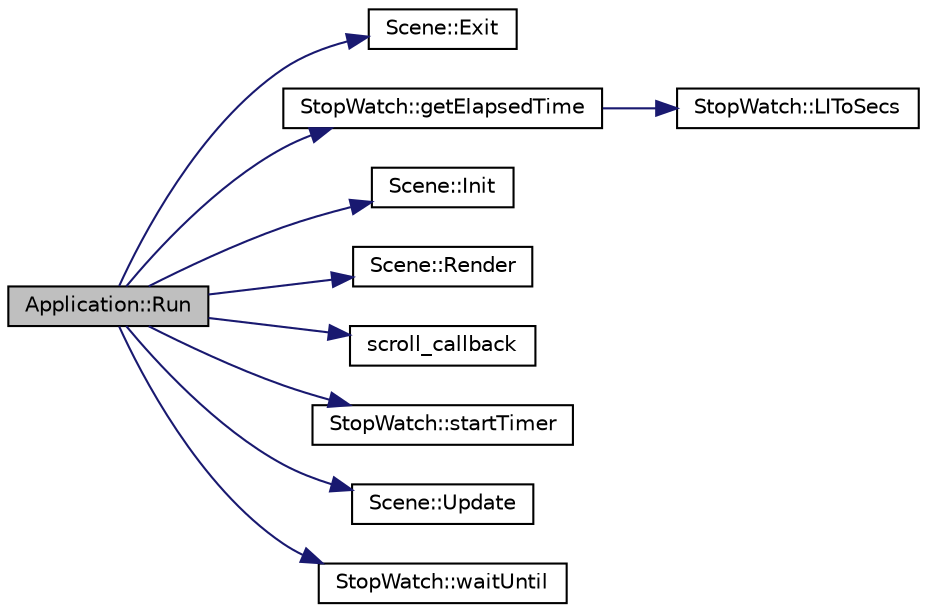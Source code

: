 digraph "Application::Run"
{
  bgcolor="transparent";
  edge [fontname="Helvetica",fontsize="10",labelfontname="Helvetica",labelfontsize="10"];
  node [fontname="Helvetica",fontsize="10",shape=record];
  rankdir="LR";
  Node1 [label="Application::Run",height=0.2,width=0.4,color="black", fillcolor="grey75", style="filled", fontcolor="black"];
  Node1 -> Node2 [color="midnightblue",fontsize="10",style="solid",fontname="Helvetica"];
  Node2 [label="Scene::Exit",height=0.2,width=0.4,color="black",URL="$classScene.html#aae8e24654ef98c79961c2b804b12852c"];
  Node1 -> Node3 [color="midnightblue",fontsize="10",style="solid",fontname="Helvetica"];
  Node3 [label="StopWatch::getElapsedTime",height=0.2,width=0.4,color="black",URL="$classStopWatch.html#ac8be1626396d1a5ca414f74349d59eb2"];
  Node3 -> Node4 [color="midnightblue",fontsize="10",style="solid",fontname="Helvetica"];
  Node4 [label="StopWatch::LIToSecs",height=0.2,width=0.4,color="black",URL="$classStopWatch.html#a2e61acbf46638eb3275cc8a7c1ea768d"];
  Node1 -> Node5 [color="midnightblue",fontsize="10",style="solid",fontname="Helvetica"];
  Node5 [label="Scene::Init",height=0.2,width=0.4,color="black",URL="$classScene.html#ac3c4677dfd702a3ffd5ffadd3f1ac478"];
  Node1 -> Node6 [color="midnightblue",fontsize="10",style="solid",fontname="Helvetica"];
  Node6 [label="Scene::Render",height=0.2,width=0.4,color="black",URL="$classScene.html#ae24d21e12b34839994ad265662ea24d7"];
  Node1 -> Node7 [color="midnightblue",fontsize="10",style="solid",fontname="Helvetica"];
  Node7 [label="scroll_callback",height=0.2,width=0.4,color="black",URL="$Application_8cpp.html#a6bec52479312a11696798b50140f227d"];
  Node1 -> Node8 [color="midnightblue",fontsize="10",style="solid",fontname="Helvetica"];
  Node8 [label="StopWatch::startTimer",height=0.2,width=0.4,color="black",URL="$classStopWatch.html#a23301f735a2e3190435e39c9fd70cdf2"];
  Node1 -> Node9 [color="midnightblue",fontsize="10",style="solid",fontname="Helvetica"];
  Node9 [label="Scene::Update",height=0.2,width=0.4,color="black",URL="$classScene.html#af5c6bcf2185087fb32c27fb8f6a18d91"];
  Node1 -> Node10 [color="midnightblue",fontsize="10",style="solid",fontname="Helvetica"];
  Node10 [label="StopWatch::waitUntil",height=0.2,width=0.4,color="black",URL="$classStopWatch.html#a2cd0856fc87a40038edfd66d784be8b4"];
}
